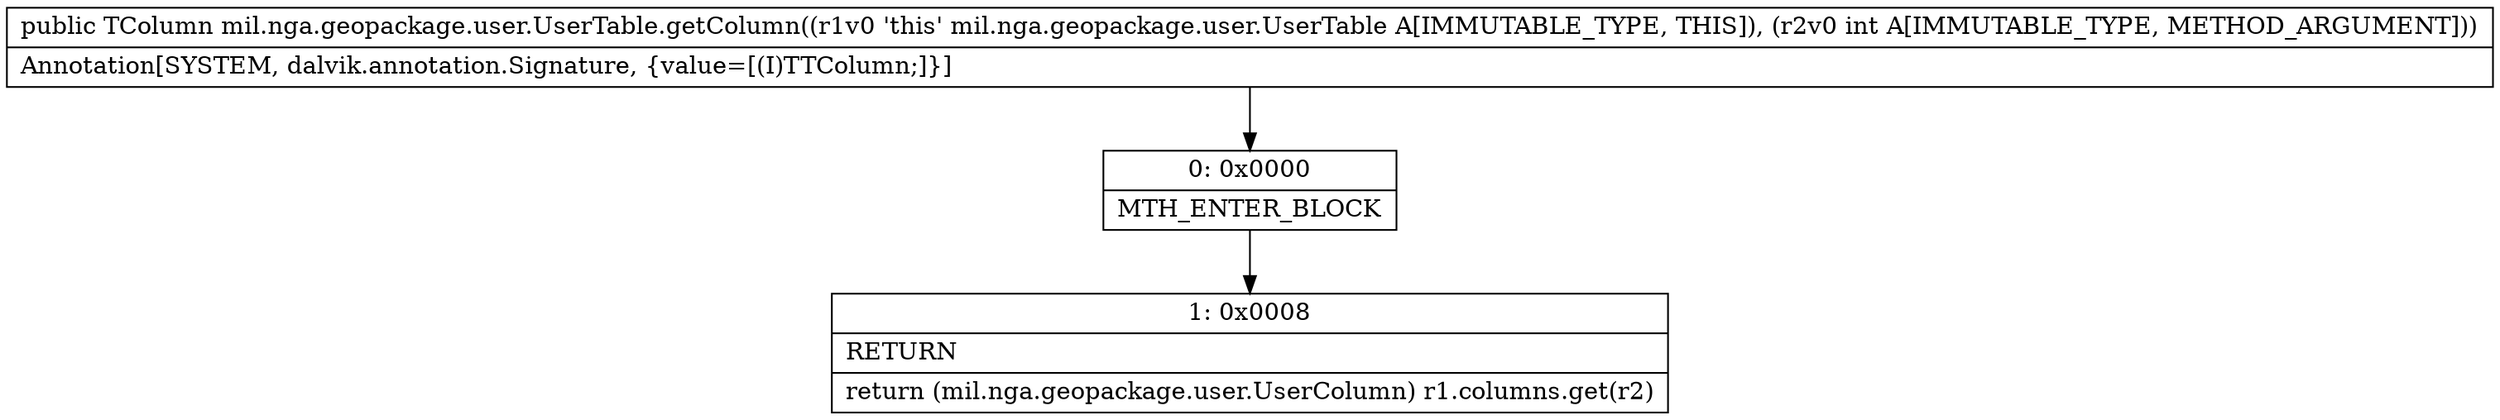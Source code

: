 digraph "CFG formil.nga.geopackage.user.UserTable.getColumn(I)Lmil\/nga\/geopackage\/user\/UserColumn;" {
Node_0 [shape=record,label="{0\:\ 0x0000|MTH_ENTER_BLOCK\l}"];
Node_1 [shape=record,label="{1\:\ 0x0008|RETURN\l|return (mil.nga.geopackage.user.UserColumn) r1.columns.get(r2)\l}"];
MethodNode[shape=record,label="{public TColumn mil.nga.geopackage.user.UserTable.getColumn((r1v0 'this' mil.nga.geopackage.user.UserTable A[IMMUTABLE_TYPE, THIS]), (r2v0 int A[IMMUTABLE_TYPE, METHOD_ARGUMENT]))  | Annotation[SYSTEM, dalvik.annotation.Signature, \{value=[(I)TTColumn;]\}]\l}"];
MethodNode -> Node_0;
Node_0 -> Node_1;
}

